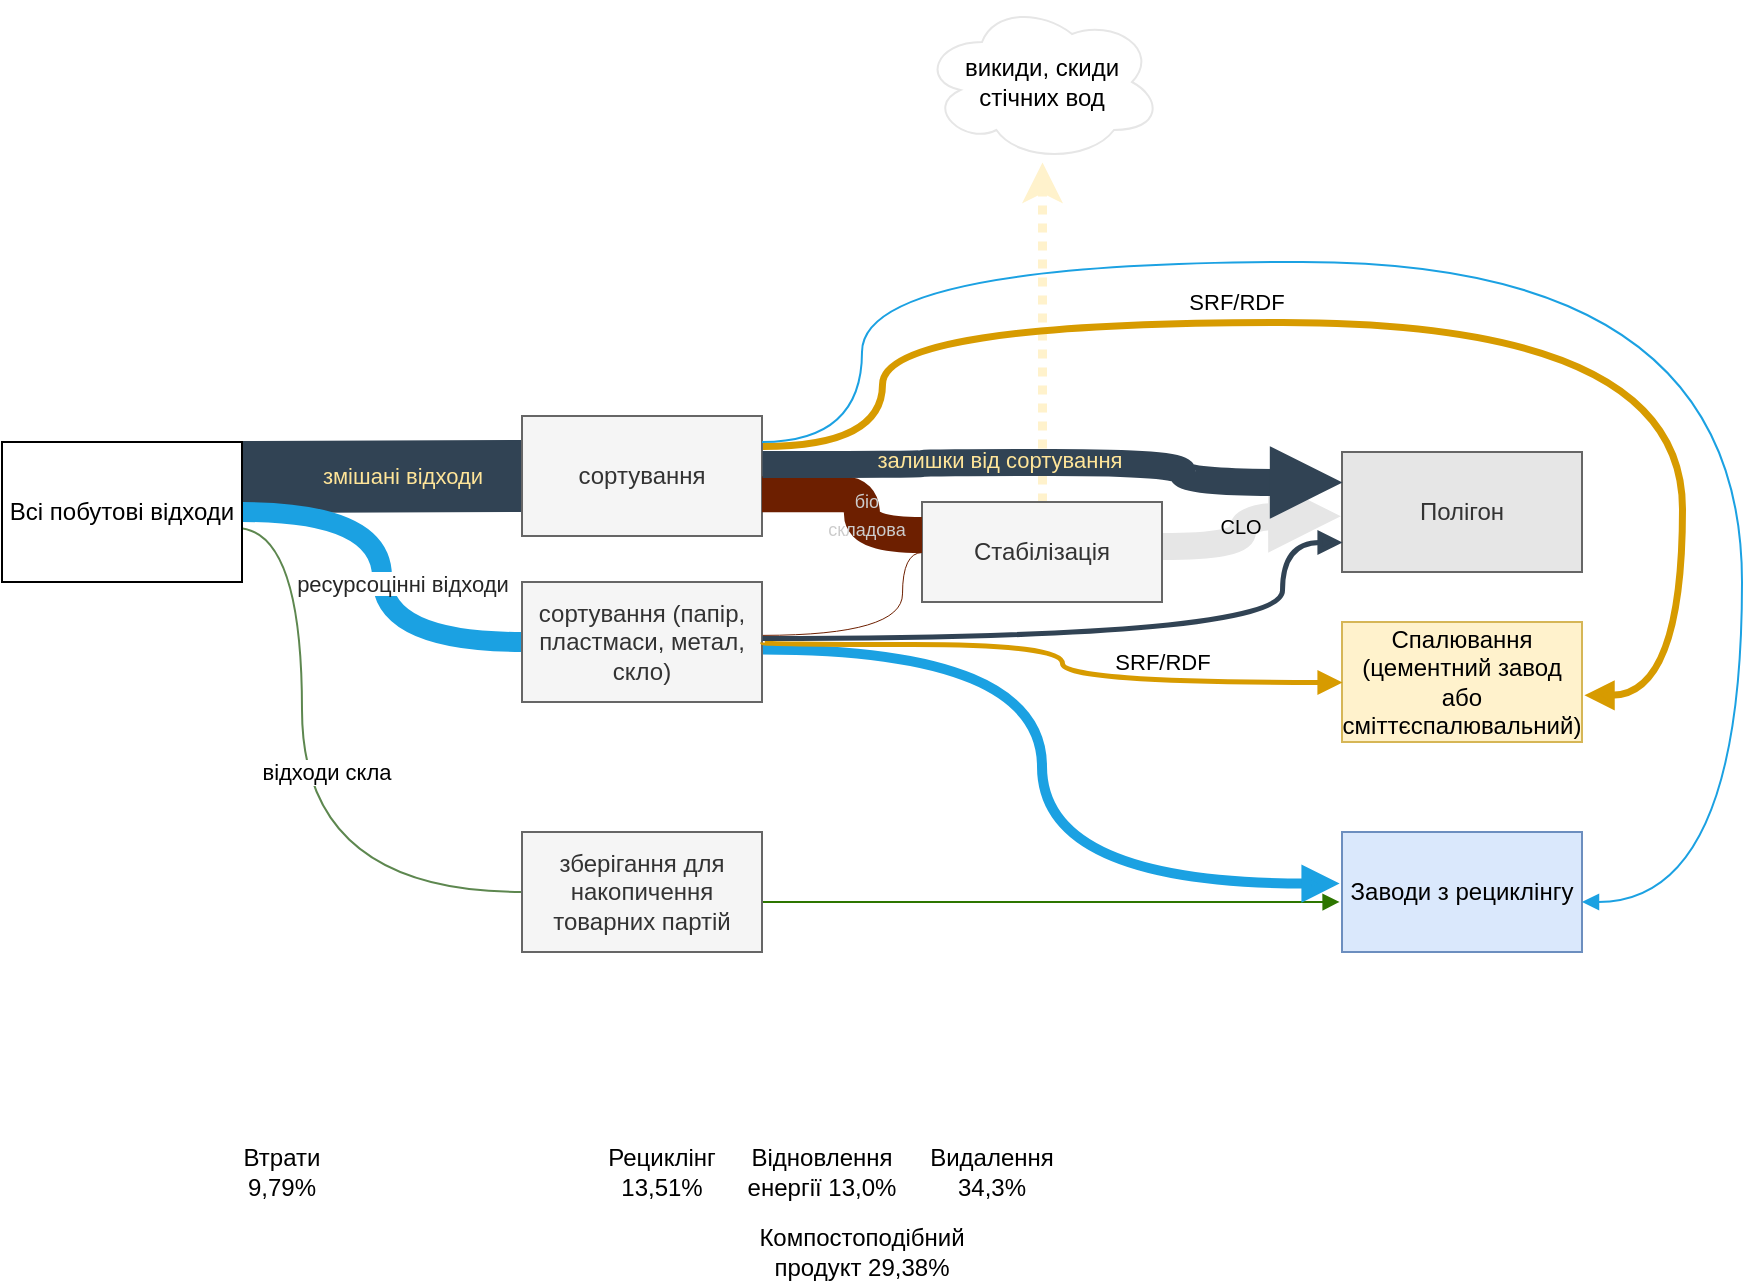 <mxfile version="24.7.17">
  <diagram name="Page-1" id="TaI290nxYZMiwjXGb0RB">
    <mxGraphModel dx="954" dy="1474" grid="1" gridSize="10" guides="1" tooltips="1" connect="1" arrows="1" fold="1" page="1" pageScale="1" pageWidth="1169" pageHeight="827" math="0" shadow="0">
      <root>
        <mxCell id="0" />
        <mxCell id="1" parent="0" />
        <mxCell id="YObOD3WKvlDWgrV_L_7Z-57" value="" style="edgeStyle=orthogonalEdgeStyle;rounded=0;orthogonalLoop=1;jettySize=auto;html=1;strokeWidth=4.5;fillColor=#f9f7ed;strokeColor=#FFF2CC;dashed=1;dashPattern=1 1;" edge="1" parent="1" source="YObOD3WKvlDWgrV_L_7Z-45" target="YObOD3WKvlDWgrV_L_7Z-56">
          <mxGeometry relative="1" as="geometry" />
        </mxCell>
        <mxCell id="YObOD3WKvlDWgrV_L_7Z-7" value="" style="edgeStyle=orthogonalEdgeStyle;rounded=0;orthogonalLoop=1;jettySize=auto;html=1;curved=1;strokeWidth=36;endArrow=none;endFill=0;exitX=0;exitY=0.75;exitDx=0;exitDy=0;endSize=13;fontColor=#7a7a7a;fillColor=#647687;strokeColor=#314354;" edge="1" parent="1" source="YObOD3WKvlDWgrV_L_7Z-1" target="YObOD3WKvlDWgrV_L_7Z-6">
          <mxGeometry relative="1" as="geometry" />
        </mxCell>
        <mxCell id="YObOD3WKvlDWgrV_L_7Z-35" value="змішані відходи" style="edgeLabel;html=1;align=center;verticalAlign=middle;resizable=0;points=[];fontColor=#FFE599;labelBackgroundColor=none;" vertex="1" connectable="0" parent="YObOD3WKvlDWgrV_L_7Z-7">
          <mxGeometry x="0.174" y="-11" relative="1" as="geometry">
            <mxPoint x="-2" y="-11" as="offset" />
          </mxGeometry>
        </mxCell>
        <mxCell id="YObOD3WKvlDWgrV_L_7Z-9" value="" style="edgeStyle=orthogonalEdgeStyle;rounded=0;orthogonalLoop=1;jettySize=auto;html=1;curved=1;fillColor=#6d8764;strokeColor=#5D874F;exitX=0.025;exitY=0.386;exitDx=0;exitDy=0;endArrow=none;endFill=0;exitPerimeter=0;entryX=1;entryY=0.5;entryDx=0;entryDy=0;" edge="1" parent="1" source="YObOD3WKvlDWgrV_L_7Z-1" target="YObOD3WKvlDWgrV_L_7Z-8">
          <mxGeometry relative="1" as="geometry">
            <mxPoint x="160" y="261.5" as="sourcePoint" />
            <mxPoint x="360" y="383" as="targetPoint" />
            <Array as="points">
              <mxPoint x="190" y="253" />
              <mxPoint x="190" y="435" />
            </Array>
          </mxGeometry>
        </mxCell>
        <mxCell id="YObOD3WKvlDWgrV_L_7Z-36" value="відходи скла" style="edgeLabel;html=1;align=center;verticalAlign=middle;resizable=0;points=[];" vertex="1" connectable="0" parent="YObOD3WKvlDWgrV_L_7Z-9">
          <mxGeometry y="12" relative="1" as="geometry">
            <mxPoint y="-8" as="offset" />
          </mxGeometry>
        </mxCell>
        <mxCell id="YObOD3WKvlDWgrV_L_7Z-31" value="" style="edgeStyle=orthogonalEdgeStyle;rounded=0;orthogonalLoop=1;jettySize=auto;html=1;fillColor=#1ba1e2;strokeColor=#1BA1E2;strokeWidth=10;endArrow=none;endFill=0;curved=1;" edge="1" parent="1" source="YObOD3WKvlDWgrV_L_7Z-1" target="YObOD3WKvlDWgrV_L_7Z-30">
          <mxGeometry relative="1" as="geometry" />
        </mxCell>
        <mxCell id="YObOD3WKvlDWgrV_L_7Z-34" value="&lt;p style=&quot;margin: 0px; font-style: normal; font-variant-caps: normal; font-stretch: normal; line-height: normal; font-family: Arial; font-size-adjust: none; font-kerning: auto; font-variant-alternates: normal; font-variant-ligatures: normal; font-variant-numeric: normal; font-variant-east-asian: normal; font-variant-position: normal; font-variant-emoji: normal; font-feature-settings: normal; font-optical-sizing: auto; font-variation-settings: normal; color: rgb(38, 38, 38);&quot;&gt;ресурсоцінні відходи&lt;/p&gt;" style="edgeLabel;html=1;align=center;verticalAlign=middle;resizable=0;points=[];" vertex="1" connectable="0" parent="YObOD3WKvlDWgrV_L_7Z-31">
          <mxGeometry x="0.024" y="-1" relative="1" as="geometry">
            <mxPoint x="11" as="offset" />
          </mxGeometry>
        </mxCell>
        <mxCell id="YObOD3WKvlDWgrV_L_7Z-1" value="Всі побутові відходи" style="rounded=0;whiteSpace=wrap;html=1;direction=west;" vertex="1" parent="1">
          <mxGeometry x="40" y="210" width="120" height="70" as="geometry" />
        </mxCell>
        <mxCell id="YObOD3WKvlDWgrV_L_7Z-54" style="edgeStyle=orthogonalEdgeStyle;rounded=0;orthogonalLoop=1;jettySize=auto;html=1;curved=1;entryX=1.008;entryY=0.607;entryDx=0;entryDy=0;entryPerimeter=0;strokeWidth=3.5;fillColor=#ffcd28;strokeColor=#d79b00;gradientColor=#ffa500;exitX=1;exitY=0.25;exitDx=0;exitDy=0;endArrow=block;endFill=1;" edge="1" parent="1" source="YObOD3WKvlDWgrV_L_7Z-6" target="YObOD3WKvlDWgrV_L_7Z-39">
          <mxGeometry relative="1" as="geometry">
            <mxPoint x="830" y="240" as="targetPoint" />
            <Array as="points">
              <mxPoint x="480" y="212" />
              <mxPoint x="480" y="150" />
              <mxPoint x="880" y="150" />
              <mxPoint x="880" y="336" />
            </Array>
          </mxGeometry>
        </mxCell>
        <mxCell id="YObOD3WKvlDWgrV_L_7Z-67" value="SRF/RDF" style="edgeLabel;html=1;align=center;verticalAlign=middle;resizable=0;points=[];labelBackgroundColor=none;" vertex="1" connectable="0" parent="YObOD3WKvlDWgrV_L_7Z-54">
          <mxGeometry x="-0.564" y="-15" relative="1" as="geometry">
            <mxPoint x="134" y="-25" as="offset" />
          </mxGeometry>
        </mxCell>
        <mxCell id="YObOD3WKvlDWgrV_L_7Z-6" value="сортування" style="rounded=0;whiteSpace=wrap;html=1;fillColor=#f5f5f5;fontColor=#333333;strokeColor=#666666;" vertex="1" parent="1">
          <mxGeometry x="300" y="197" width="120" height="60" as="geometry" />
        </mxCell>
        <mxCell id="YObOD3WKvlDWgrV_L_7Z-47" style="edgeStyle=orthogonalEdgeStyle;rounded=0;orthogonalLoop=1;jettySize=auto;html=1;entryX=-0.01;entryY=0.583;entryDx=0;entryDy=0;curved=1;fillColor=#60a917;strokeColor=#2D7600;endArrow=block;endFill=1;entryPerimeter=0;" edge="1" parent="1" target="YObOD3WKvlDWgrV_L_7Z-37">
          <mxGeometry relative="1" as="geometry">
            <mxPoint x="400" y="440" as="sourcePoint" />
            <mxPoint x="690" y="442.02" as="targetPoint" />
            <Array as="points" />
          </mxGeometry>
        </mxCell>
        <mxCell id="YObOD3WKvlDWgrV_L_7Z-8" value="зберігання для накопичення товарних партій" style="rounded=0;whiteSpace=wrap;html=1;direction=west;fillColor=#f5f5f5;strokeColor=#666666;fontColor=#333333;" vertex="1" parent="1">
          <mxGeometry x="300" y="405" width="120" height="60" as="geometry" />
        </mxCell>
        <mxCell id="YObOD3WKvlDWgrV_L_7Z-38" value="" style="edgeStyle=orthogonalEdgeStyle;rounded=0;orthogonalLoop=1;jettySize=auto;html=1;curved=1;entryX=-0.01;entryY=0.43;entryDx=0;entryDy=0;strokeWidth=5;fillColor=#1ba1e2;strokeColor=#1BA1E2;exitX=1.001;exitY=0.562;exitDx=0;exitDy=0;exitPerimeter=0;endArrow=block;endFill=1;entryPerimeter=0;" edge="1" parent="1" source="YObOD3WKvlDWgrV_L_7Z-30" target="YObOD3WKvlDWgrV_L_7Z-37">
          <mxGeometry relative="1" as="geometry">
            <mxPoint x="420" y="330" as="sourcePoint" />
            <mxPoint x="570" y="470" as="targetPoint" />
            <Array as="points">
              <mxPoint x="560" y="314" />
              <mxPoint x="560" y="431" />
            </Array>
          </mxGeometry>
        </mxCell>
        <mxCell id="YObOD3WKvlDWgrV_L_7Z-30" value="сортування (папір, пластмаси, метал, скло)" style="whiteSpace=wrap;html=1;rounded=0;fillColor=#f5f5f5;fontColor=#333333;strokeColor=#666666;" vertex="1" parent="1">
          <mxGeometry x="300" y="280" width="120" height="60" as="geometry" />
        </mxCell>
        <mxCell id="YObOD3WKvlDWgrV_L_7Z-37" value="Заводи з рециклінгу" style="whiteSpace=wrap;html=1;fillColor=#dae8fc;strokeColor=#6c8ebf;rounded=0;" vertex="1" parent="1">
          <mxGeometry x="710" y="405" width="120" height="60" as="geometry" />
        </mxCell>
        <mxCell id="YObOD3WKvlDWgrV_L_7Z-39" value="Спалювання (цементний завод або сміттєспалювальний)" style="whiteSpace=wrap;html=1;fillColor=#fff2cc;strokeColor=#d6b656;" vertex="1" parent="1">
          <mxGeometry x="710" y="300" width="120" height="60" as="geometry" />
        </mxCell>
        <mxCell id="YObOD3WKvlDWgrV_L_7Z-40" value="" style="edgeStyle=orthogonalEdgeStyle;orthogonalLoop=1;jettySize=auto;html=1;rounded=0;curved=1;strokeWidth=2.5;fillColor=#ffcd28;strokeColor=#d79b00;gradientColor=#ffa500;startArrow=none;startFill=0;entryX=0;entryY=0.5;entryDx=0;entryDy=0;endArrow=block;endFill=1;" edge="1" parent="1" target="YObOD3WKvlDWgrV_L_7Z-39">
          <mxGeometry width="80" relative="1" as="geometry">
            <mxPoint x="420" y="310" as="sourcePoint" />
            <mxPoint x="500" y="320" as="targetPoint" />
            <Array as="points">
              <mxPoint x="420" y="311" />
              <mxPoint x="570" y="311" />
              <mxPoint x="570" y="330" />
            </Array>
          </mxGeometry>
        </mxCell>
        <mxCell id="YObOD3WKvlDWgrV_L_7Z-68" value="SRF/RDF" style="edgeLabel;html=1;align=center;verticalAlign=middle;resizable=0;points=[];labelBackgroundColor=none;" vertex="1" connectable="0" parent="YObOD3WKvlDWgrV_L_7Z-40">
          <mxGeometry x="0.25" relative="1" as="geometry">
            <mxPoint x="26" y="-10" as="offset" />
          </mxGeometry>
        </mxCell>
        <mxCell id="YObOD3WKvlDWgrV_L_7Z-41" value="Полігон" style="whiteSpace=wrap;html=1;fillColor=#E6E6E6;strokeColor=#666666;fontColor=#333333;" vertex="1" parent="1">
          <mxGeometry x="710" y="215" width="120" height="60" as="geometry" />
        </mxCell>
        <mxCell id="YObOD3WKvlDWgrV_L_7Z-44" value="" style="edgeStyle=orthogonalEdgeStyle;orthogonalLoop=1;jettySize=auto;html=1;rounded=0;entryX=0;entryY=0.5;entryDx=0;entryDy=0;curved=1;strokeWidth=0.5;exitX=1.001;exitY=0.424;exitDx=0;exitDy=0;exitPerimeter=0;endArrow=none;endFill=0;fillColor=#a0522d;strokeColor=#6D1F00;" edge="1" parent="1" target="YObOD3WKvlDWgrV_L_7Z-45">
          <mxGeometry width="80" relative="1" as="geometry">
            <mxPoint x="420.12" y="306.44" as="sourcePoint" />
            <mxPoint x="573.0" y="223" as="targetPoint" />
            <Array as="points">
              <mxPoint x="490" y="306" />
              <mxPoint x="490" y="265" />
            </Array>
          </mxGeometry>
        </mxCell>
        <mxCell id="YObOD3WKvlDWgrV_L_7Z-63" style="edgeStyle=orthogonalEdgeStyle;rounded=0;orthogonalLoop=1;jettySize=auto;html=1;exitX=1;exitY=0.5;exitDx=0;exitDy=0;entryX=-0.007;entryY=0.531;entryDx=0;entryDy=0;curved=1;strokeWidth=13.5;endArrow=block;endFill=1;endSize=1;fillColor=#f5f5f5;strokeColor=#E6E6E6;entryPerimeter=0;" edge="1" parent="1" target="YObOD3WKvlDWgrV_L_7Z-41">
          <mxGeometry relative="1" as="geometry">
            <mxPoint x="620" y="262" as="sourcePoint" />
            <mxPoint x="710" y="257" as="targetPoint" />
            <Array as="points">
              <mxPoint x="660" y="262" />
              <mxPoint x="660" y="247" />
            </Array>
          </mxGeometry>
        </mxCell>
        <mxCell id="YObOD3WKvlDWgrV_L_7Z-66" value="&lt;font size=&quot;1&quot;&gt;CLO&lt;/font&gt;" style="edgeLabel;html=1;align=center;verticalAlign=middle;resizable=0;points=[];labelBackgroundColor=none;spacingTop=2;" vertex="1" connectable="0" parent="YObOD3WKvlDWgrV_L_7Z-63">
          <mxGeometry relative="1" as="geometry">
            <mxPoint x="-1" y="1" as="offset" />
          </mxGeometry>
        </mxCell>
        <mxCell id="YObOD3WKvlDWgrV_L_7Z-45" value="Стабілізація" style="whiteSpace=wrap;html=1;fillColor=#f5f5f5;fontColor=#333333;strokeColor=#666666;" vertex="1" parent="1">
          <mxGeometry x="500" y="240" width="120" height="50" as="geometry" />
        </mxCell>
        <mxCell id="YObOD3WKvlDWgrV_L_7Z-50" value="" style="edgeStyle=orthogonalEdgeStyle;orthogonalLoop=1;jettySize=auto;html=1;rounded=0;curved=1;strokeWidth=18;endArrow=none;endFill=0;fillColor=#a0522d;strokeColor=#6D1F00;exitX=0.983;exitY=0.653;exitDx=0;exitDy=0;exitPerimeter=0;entryX=0;entryY=0.331;entryDx=0;entryDy=0;entryPerimeter=0;" edge="1" parent="1" target="YObOD3WKvlDWgrV_L_7Z-45">
          <mxGeometry width="80" relative="1" as="geometry">
            <mxPoint x="420.0" y="236.18" as="sourcePoint" />
            <mxPoint x="562.04" y="197" as="targetPoint" />
            <Array as="points">
              <mxPoint x="450" y="236" />
              <mxPoint x="470" y="236" />
              <mxPoint x="470" y="257" />
            </Array>
          </mxGeometry>
        </mxCell>
        <mxCell id="YObOD3WKvlDWgrV_L_7Z-65" value="&lt;span style=&quot;white-space: normal; caret-color: rgb(51, 51, 51); text-align: left;&quot;&gt;&lt;font style=&quot;font-size: 9px;&quot; face=&quot;Helvetica&quot;&gt;біо складова&lt;/font&gt;&lt;/span&gt;" style="edgeLabel;html=1;align=center;verticalAlign=middle;resizable=0;points=[];labelBackgroundColor=none;fontColor=#CCCCCC;" vertex="1" connectable="0" parent="YObOD3WKvlDWgrV_L_7Z-50">
          <mxGeometry x="0.121" y="3" relative="1" as="geometry">
            <mxPoint x="-1" y="3" as="offset" />
          </mxGeometry>
        </mxCell>
        <mxCell id="YObOD3WKvlDWgrV_L_7Z-51" value="" style="edgeStyle=orthogonalEdgeStyle;orthogonalLoop=1;jettySize=auto;html=1;rounded=0;entryX=0;entryY=0.25;entryDx=0;entryDy=0;curved=1;exitX=1;exitY=0.75;exitDx=0;exitDy=0;strokeWidth=13.5;fillColor=#647687;strokeColor=#314354;endArrow=block;endFill=1;endSize=1;" edge="1" parent="1" target="YObOD3WKvlDWgrV_L_7Z-41">
          <mxGeometry width="80" relative="1" as="geometry">
            <mxPoint x="420" y="221" as="sourcePoint" />
            <mxPoint x="740" y="186" as="targetPoint" />
            <Array as="points">
              <mxPoint x="500" y="221" />
              <mxPoint x="500" y="220" />
              <mxPoint x="630" y="220" />
              <mxPoint x="630" y="230" />
            </Array>
          </mxGeometry>
        </mxCell>
        <mxCell id="YObOD3WKvlDWgrV_L_7Z-64" value="залишки від сортування&amp;nbsp;" style="edgeLabel;html=1;align=center;verticalAlign=middle;resizable=0;points=[];labelBackgroundColor=none;fontColor=#FFE599;" vertex="1" connectable="0" parent="YObOD3WKvlDWgrV_L_7Z-51">
          <mxGeometry x="-0.197" y="-1" relative="1" as="geometry">
            <mxPoint y="-2" as="offset" />
          </mxGeometry>
        </mxCell>
        <mxCell id="YObOD3WKvlDWgrV_L_7Z-52" value="" style="edgeStyle=orthogonalEdgeStyle;orthogonalLoop=1;jettySize=auto;html=1;rounded=0;curved=1;fillColor=#1ba1e2;strokeColor=#1BA1E2;endArrow=block;endFill=1;" edge="1" parent="1">
          <mxGeometry width="80" relative="1" as="geometry">
            <mxPoint x="420" y="210" as="sourcePoint" />
            <mxPoint x="830" y="440" as="targetPoint" />
            <Array as="points">
              <mxPoint x="470" y="210" />
              <mxPoint x="470" y="120" />
              <mxPoint x="910" y="120" />
              <mxPoint x="910" y="440" />
            </Array>
          </mxGeometry>
        </mxCell>
        <mxCell id="YObOD3WKvlDWgrV_L_7Z-56" value="викиди, скиди стічних вод" style="ellipse;shape=cloud;whiteSpace=wrap;html=1;strokeColor=#E6E6E6;" vertex="1" parent="1">
          <mxGeometry x="500" y="-10" width="120" height="80" as="geometry" />
        </mxCell>
        <mxCell id="YObOD3WKvlDWgrV_L_7Z-69" value="Рециклінг 13,51%" style="text;strokeColor=none;align=center;fillColor=none;html=1;verticalAlign=middle;whiteSpace=wrap;rounded=0;" vertex="1" parent="1">
          <mxGeometry x="340" y="560" width="60" height="30" as="geometry" />
        </mxCell>
        <mxCell id="YObOD3WKvlDWgrV_L_7Z-71" value="Відновлення енергії 13,0%" style="text;strokeColor=none;align=center;fillColor=none;html=1;verticalAlign=middle;whiteSpace=wrap;rounded=0;" vertex="1" parent="1">
          <mxGeometry x="400" y="560" width="100" height="30" as="geometry" />
        </mxCell>
        <mxCell id="YObOD3WKvlDWgrV_L_7Z-72" value="Видалення 34,3%" style="text;strokeColor=none;align=center;fillColor=none;html=1;verticalAlign=middle;whiteSpace=wrap;rounded=0;" vertex="1" parent="1">
          <mxGeometry x="485" y="560" width="100" height="30" as="geometry" />
        </mxCell>
        <mxCell id="YObOD3WKvlDWgrV_L_7Z-73" value="Компостоподібний продукт 29,38%" style="text;strokeColor=none;align=center;fillColor=none;html=1;verticalAlign=middle;whiteSpace=wrap;rounded=0;" vertex="1" parent="1">
          <mxGeometry x="410" y="600" width="120" height="30" as="geometry" />
        </mxCell>
        <mxCell id="YObOD3WKvlDWgrV_L_7Z-74" value="Втрати 9,79%" style="text;strokeColor=none;align=center;fillColor=none;html=1;verticalAlign=middle;whiteSpace=wrap;rounded=0;" vertex="1" parent="1">
          <mxGeometry x="150" y="560" width="60" height="30" as="geometry" />
        </mxCell>
        <mxCell id="YObOD3WKvlDWgrV_L_7Z-43" value="" style="edgeStyle=orthogonalEdgeStyle;orthogonalLoop=1;jettySize=auto;html=1;rounded=0;curved=1;strokeWidth=2.5;fillColor=#647687;strokeColor=#314354;entryX=0;entryY=0.75;entryDx=0;entryDy=0;endArrow=block;endFill=1;" edge="1" parent="1" target="YObOD3WKvlDWgrV_L_7Z-41">
          <mxGeometry width="80" relative="1" as="geometry">
            <mxPoint x="420" y="308" as="sourcePoint" />
            <mxPoint x="710" y="271" as="targetPoint" />
            <Array as="points">
              <mxPoint x="680" y="308" />
              <mxPoint x="680" y="260" />
            </Array>
          </mxGeometry>
        </mxCell>
      </root>
    </mxGraphModel>
  </diagram>
</mxfile>
